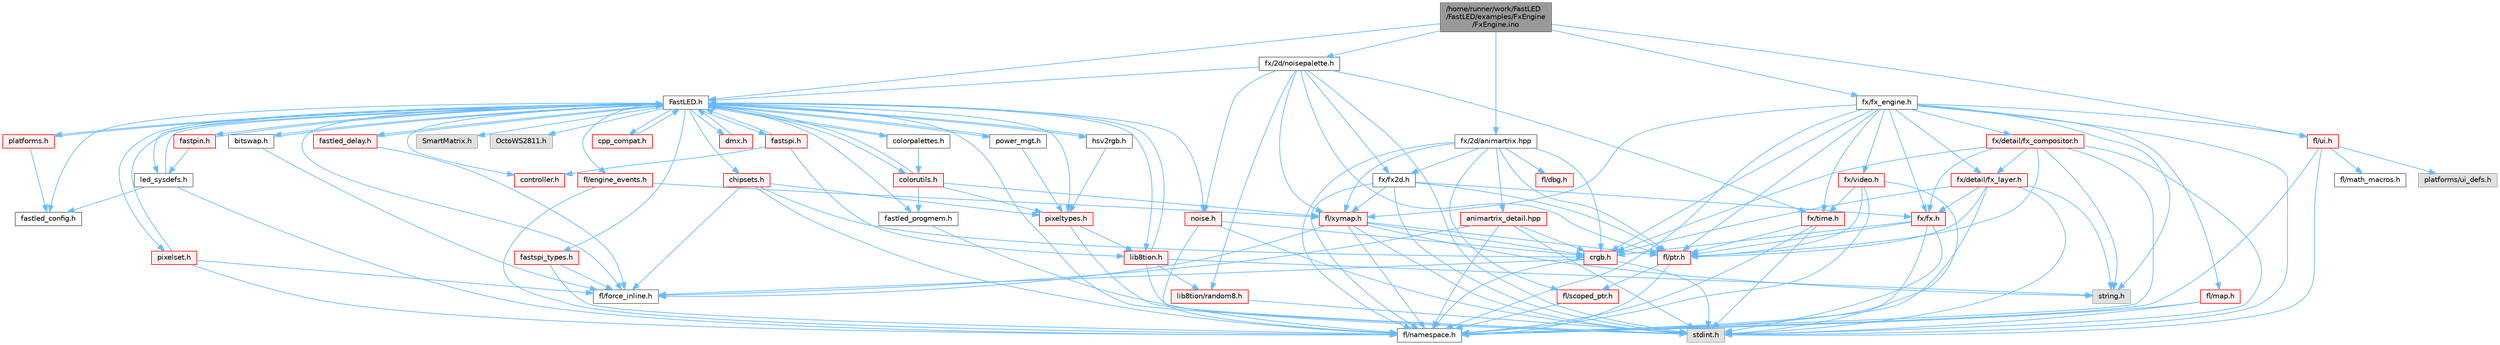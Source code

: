 digraph "/home/runner/work/FastLED/FastLED/examples/FxEngine/FxEngine.ino"
{
 // INTERACTIVE_SVG=YES
 // LATEX_PDF_SIZE
  bgcolor="transparent";
  edge [fontname=Helvetica,fontsize=10,labelfontname=Helvetica,labelfontsize=10];
  node [fontname=Helvetica,fontsize=10,shape=box,height=0.2,width=0.4];
  Node1 [id="Node000001",label="/home/runner/work/FastLED\l/FastLED/examples/FxEngine\l/FxEngine.ino",height=0.2,width=0.4,color="gray40", fillcolor="grey60", style="filled", fontcolor="black",tooltip="Demonstrates how to use the FxEngine to switch between different effects on a 2D LED matrix."];
  Node1 -> Node2 [id="edge1_Node000001_Node000002",color="steelblue1",style="solid",tooltip=" "];
  Node2 [id="Node000002",label="FastLED.h",height=0.2,width=0.4,color="grey40", fillcolor="white", style="filled",URL="$db/d97/_fast_l_e_d_8h.html",tooltip="central include file for FastLED, defines the CFastLED class/object"];
  Node2 -> Node3 [id="edge2_Node000002_Node000003",color="steelblue1",style="solid",tooltip=" "];
  Node3 [id="Node000003",label="stdint.h",height=0.2,width=0.4,color="grey60", fillcolor="#E0E0E0", style="filled",tooltip=" "];
  Node2 -> Node4 [id="edge3_Node000002_Node000004",color="steelblue1",style="solid",tooltip=" "];
  Node4 [id="Node000004",label="SmartMatrix.h",height=0.2,width=0.4,color="grey60", fillcolor="#E0E0E0", style="filled",tooltip=" "];
  Node2 -> Node5 [id="edge4_Node000002_Node000005",color="steelblue1",style="solid",tooltip=" "];
  Node5 [id="Node000005",label="OctoWS2811.h",height=0.2,width=0.4,color="grey60", fillcolor="#E0E0E0", style="filled",tooltip=" "];
  Node2 -> Node6 [id="edge5_Node000002_Node000006",color="steelblue1",style="solid",tooltip=" "];
  Node6 [id="Node000006",label="fl/force_inline.h",height=0.2,width=0.4,color="grey40", fillcolor="white", style="filled",URL="$d8/d2d/fl_2force__inline_8h.html",tooltip=" "];
  Node2 -> Node7 [id="edge6_Node000002_Node000007",color="steelblue1",style="solid",tooltip=" "];
  Node7 [id="Node000007",label="cpp_compat.h",height=0.2,width=0.4,color="red", fillcolor="#FFF0F0", style="filled",URL="$d9/d13/cpp__compat_8h.html",tooltip="Compatibility functions based on C++ version."];
  Node7 -> Node2 [id="edge7_Node000007_Node000002",color="steelblue1",style="solid",tooltip=" "];
  Node2 -> Node9 [id="edge8_Node000002_Node000009",color="steelblue1",style="solid",tooltip=" "];
  Node9 [id="Node000009",label="fastled_config.h",height=0.2,width=0.4,color="grey40", fillcolor="white", style="filled",URL="$d5/d11/fastled__config_8h.html",tooltip="Contains definitions that can be used to configure FastLED at compile time."];
  Node2 -> Node10 [id="edge9_Node000002_Node000010",color="steelblue1",style="solid",tooltip=" "];
  Node10 [id="Node000010",label="led_sysdefs.h",height=0.2,width=0.4,color="grey40", fillcolor="white", style="filled",URL="$d9/d3e/led__sysdefs_8h.html",tooltip="Determines which platform system definitions to include."];
  Node10 -> Node2 [id="edge10_Node000010_Node000002",color="steelblue1",style="solid",tooltip=" "];
  Node10 -> Node9 [id="edge11_Node000010_Node000009",color="steelblue1",style="solid",tooltip=" "];
  Node10 -> Node11 [id="edge12_Node000010_Node000011",color="steelblue1",style="solid",tooltip=" "];
  Node11 [id="Node000011",label="fl/namespace.h",height=0.2,width=0.4,color="grey40", fillcolor="white", style="filled",URL="$df/d2a/namespace_8h.html",tooltip="Implements the FastLED namespace macros."];
  Node2 -> Node12 [id="edge13_Node000002_Node000012",color="steelblue1",style="solid",tooltip=" "];
  Node12 [id="Node000012",label="fastled_delay.h",height=0.2,width=0.4,color="red", fillcolor="#FFF0F0", style="filled",URL="$d0/da8/fastled__delay_8h.html",tooltip="Utility functions and classes for managing delay cycles."];
  Node12 -> Node2 [id="edge14_Node000012_Node000002",color="steelblue1",style="solid",tooltip=" "];
  Node12 -> Node6 [id="edge15_Node000012_Node000006",color="steelblue1",style="solid",tooltip=" "];
  Node2 -> Node14 [id="edge16_Node000002_Node000014",color="steelblue1",style="solid",tooltip=" "];
  Node14 [id="Node000014",label="bitswap.h",height=0.2,width=0.4,color="grey40", fillcolor="white", style="filled",URL="$de/ded/bitswap_8h.html",tooltip="Functions for doing a rotation of bits/bytes used by parallel output."];
  Node14 -> Node2 [id="edge17_Node000014_Node000002",color="steelblue1",style="solid",tooltip=" "];
  Node14 -> Node6 [id="edge18_Node000014_Node000006",color="steelblue1",style="solid",tooltip=" "];
  Node2 -> Node15 [id="edge19_Node000002_Node000015",color="steelblue1",style="solid",tooltip=" "];
  Node15 [id="Node000015",label="controller.h",height=0.2,width=0.4,color="red", fillcolor="#FFF0F0", style="filled",URL="$d2/dd9/controller_8h.html",tooltip="deprecated: base definitions used by led controllers for writing out led data"];
  Node2 -> Node63 [id="edge20_Node000002_Node000063",color="steelblue1",style="solid",tooltip=" "];
  Node63 [id="Node000063",label="fastpin.h",height=0.2,width=0.4,color="red", fillcolor="#FFF0F0", style="filled",URL="$db/d65/fastpin_8h.html",tooltip="Class base definitions for defining fast pin access."];
  Node63 -> Node2 [id="edge21_Node000063_Node000002",color="steelblue1",style="solid",tooltip=" "];
  Node63 -> Node10 [id="edge22_Node000063_Node000010",color="steelblue1",style="solid",tooltip=" "];
  Node2 -> Node64 [id="edge23_Node000002_Node000064",color="steelblue1",style="solid",tooltip=" "];
  Node64 [id="Node000064",label="fastspi_types.h",height=0.2,width=0.4,color="red", fillcolor="#FFF0F0", style="filled",URL="$d2/ddb/fastspi__types_8h.html",tooltip="Data types and constants used by SPI interfaces."];
  Node64 -> Node6 [id="edge24_Node000064_Node000006",color="steelblue1",style="solid",tooltip=" "];
  Node64 -> Node11 [id="edge25_Node000064_Node000011",color="steelblue1",style="solid",tooltip=" "];
  Node2 -> Node65 [id="edge26_Node000002_Node000065",color="steelblue1",style="solid",tooltip=" "];
  Node65 [id="Node000065",label="dmx.h",height=0.2,width=0.4,color="red", fillcolor="#FFF0F0", style="filled",URL="$d3/de1/dmx_8h.html",tooltip="Defines the DMX512-based LED controllers."];
  Node65 -> Node2 [id="edge27_Node000065_Node000002",color="steelblue1",style="solid",tooltip=" "];
  Node2 -> Node68 [id="edge28_Node000002_Node000068",color="steelblue1",style="solid",tooltip=" "];
  Node68 [id="Node000068",label="platforms.h",height=0.2,width=0.4,color="red", fillcolor="#FFF0F0", style="filled",URL="$da/dc9/platforms_8h.html",tooltip="Determines which platforms headers to include."];
  Node68 -> Node2 [id="edge29_Node000068_Node000002",color="steelblue1",style="solid",tooltip=" "];
  Node68 -> Node9 [id="edge30_Node000068_Node000009",color="steelblue1",style="solid",tooltip=" "];
  Node2 -> Node70 [id="edge31_Node000002_Node000070",color="steelblue1",style="solid",tooltip=" "];
  Node70 [id="Node000070",label="fastled_progmem.h",height=0.2,width=0.4,color="grey40", fillcolor="white", style="filled",URL="$df/dab/fastled__progmem_8h.html",tooltip="Wrapper definitions to allow seamless use of PROGMEM in environments that have it."];
  Node70 -> Node11 [id="edge32_Node000070_Node000011",color="steelblue1",style="solid",tooltip=" "];
  Node2 -> Node19 [id="edge33_Node000002_Node000019",color="steelblue1",style="solid",tooltip=" "];
  Node19 [id="Node000019",label="lib8tion.h",height=0.2,width=0.4,color="red", fillcolor="#FFF0F0", style="filled",URL="$df/da5/lib8tion_8h.html",tooltip="Fast, efficient 8-bit math functions specifically designed for high-performance LED programming."];
  Node19 -> Node2 [id="edge34_Node000019_Node000002",color="steelblue1",style="solid",tooltip=" "];
  Node19 -> Node3 [id="edge35_Node000019_Node000003",color="steelblue1",style="solid",tooltip=" "];
  Node19 -> Node23 [id="edge36_Node000019_Node000023",color="steelblue1",style="solid",tooltip=" "];
  Node23 [id="Node000023",label="string.h",height=0.2,width=0.4,color="grey60", fillcolor="#E0E0E0", style="filled",tooltip=" "];
  Node19 -> Node31 [id="edge37_Node000019_Node000031",color="steelblue1",style="solid",tooltip=" "];
  Node31 [id="Node000031",label="lib8tion/random8.h",height=0.2,width=0.4,color="red", fillcolor="#FFF0F0", style="filled",URL="$d9/dfa/random8_8h.html",tooltip="Fast, efficient random number generators specifically designed for high-performance LED programming."];
  Node31 -> Node3 [id="edge38_Node000031_Node000003",color="steelblue1",style="solid",tooltip=" "];
  Node2 -> Node18 [id="edge39_Node000002_Node000018",color="steelblue1",style="solid",tooltip=" "];
  Node18 [id="Node000018",label="pixeltypes.h",height=0.2,width=0.4,color="red", fillcolor="#FFF0F0", style="filled",URL="$d2/dba/pixeltypes_8h.html",tooltip="Includes defintions for RGB and HSV pixels."];
  Node18 -> Node3 [id="edge40_Node000018_Node000003",color="steelblue1",style="solid",tooltip=" "];
  Node18 -> Node19 [id="edge41_Node000018_Node000019",color="steelblue1",style="solid",tooltip=" "];
  Node2 -> Node71 [id="edge42_Node000002_Node000071",color="steelblue1",style="solid",tooltip=" "];
  Node71 [id="Node000071",label="hsv2rgb.h",height=0.2,width=0.4,color="grey40", fillcolor="white", style="filled",URL="$de/d9a/hsv2rgb_8h.html",tooltip="Functions to convert from the HSV colorspace to the RGB colorspace."];
  Node71 -> Node2 [id="edge43_Node000071_Node000002",color="steelblue1",style="solid",tooltip=" "];
  Node71 -> Node18 [id="edge44_Node000071_Node000018",color="steelblue1",style="solid",tooltip=" "];
  Node2 -> Node72 [id="edge45_Node000002_Node000072",color="steelblue1",style="solid",tooltip=" "];
  Node72 [id="Node000072",label="colorutils.h",height=0.2,width=0.4,color="red", fillcolor="#FFF0F0", style="filled",URL="$d1/dfb/colorutils_8h.html",tooltip="Utility functions for color fill, palettes, blending, and more."];
  Node72 -> Node2 [id="edge46_Node000072_Node000002",color="steelblue1",style="solid",tooltip=" "];
  Node72 -> Node18 [id="edge47_Node000072_Node000018",color="steelblue1",style="solid",tooltip=" "];
  Node72 -> Node70 [id="edge48_Node000072_Node000070",color="steelblue1",style="solid",tooltip=" "];
  Node72 -> Node51 [id="edge49_Node000072_Node000051",color="steelblue1",style="solid",tooltip=" "];
  Node51 [id="Node000051",label="fl/xymap.h",height=0.2,width=0.4,color="red", fillcolor="#FFF0F0", style="filled",URL="$d6/dc9/fl_2xymap_8h.html",tooltip=" "];
  Node51 -> Node3 [id="edge50_Node000051_Node000003",color="steelblue1",style="solid",tooltip=" "];
  Node51 -> Node23 [id="edge51_Node000051_Node000023",color="steelblue1",style="solid",tooltip=" "];
  Node51 -> Node26 [id="edge52_Node000051_Node000026",color="steelblue1",style="solid",tooltip=" "];
  Node26 [id="Node000026",label="crgb.h",height=0.2,width=0.4,color="red", fillcolor="#FFF0F0", style="filled",URL="$db/dd1/crgb_8h.html",tooltip="Defines the red, green, and blue (RGB) pixel struct."];
  Node26 -> Node3 [id="edge53_Node000026_Node000003",color="steelblue1",style="solid",tooltip=" "];
  Node26 -> Node11 [id="edge54_Node000026_Node000011",color="steelblue1",style="solid",tooltip=" "];
  Node26 -> Node6 [id="edge55_Node000026_Node000006",color="steelblue1",style="solid",tooltip=" "];
  Node51 -> Node6 [id="edge56_Node000051_Node000006",color="steelblue1",style="solid",tooltip=" "];
  Node51 -> Node36 [id="edge57_Node000051_Node000036",color="steelblue1",style="solid",tooltip=" "];
  Node36 [id="Node000036",label="fl/ptr.h",height=0.2,width=0.4,color="red", fillcolor="#FFF0F0", style="filled",URL="$d7/df1/fl_2ptr_8h.html",tooltip=" "];
  Node36 -> Node11 [id="edge58_Node000036_Node000011",color="steelblue1",style="solid",tooltip=" "];
  Node36 -> Node37 [id="edge59_Node000036_Node000037",color="steelblue1",style="solid",tooltip=" "];
  Node37 [id="Node000037",label="fl/scoped_ptr.h",height=0.2,width=0.4,color="red", fillcolor="#FFF0F0", style="filled",URL="$df/d28/fl_2scoped__ptr_8h.html",tooltip=" "];
  Node37 -> Node11 [id="edge60_Node000037_Node000011",color="steelblue1",style="solid",tooltip=" "];
  Node51 -> Node11 [id="edge61_Node000051_Node000011",color="steelblue1",style="solid",tooltip=" "];
  Node2 -> Node74 [id="edge62_Node000002_Node000074",color="steelblue1",style="solid",tooltip=" "];
  Node74 [id="Node000074",label="pixelset.h",height=0.2,width=0.4,color="red", fillcolor="#FFF0F0", style="filled",URL="$d4/d46/pixelset_8h.html",tooltip="Declares classes for managing logical groups of LEDs."];
  Node74 -> Node2 [id="edge63_Node000074_Node000002",color="steelblue1",style="solid",tooltip=" "];
  Node74 -> Node6 [id="edge64_Node000074_Node000006",color="steelblue1",style="solid",tooltip=" "];
  Node74 -> Node11 [id="edge65_Node000074_Node000011",color="steelblue1",style="solid",tooltip=" "];
  Node2 -> Node76 [id="edge66_Node000002_Node000076",color="steelblue1",style="solid",tooltip=" "];
  Node76 [id="Node000076",label="colorpalettes.h",height=0.2,width=0.4,color="grey40", fillcolor="white", style="filled",URL="$dc/dcc/colorpalettes_8h.html",tooltip="Declarations for the predefined color palettes supplied by FastLED."];
  Node76 -> Node2 [id="edge67_Node000076_Node000002",color="steelblue1",style="solid",tooltip=" "];
  Node76 -> Node72 [id="edge68_Node000076_Node000072",color="steelblue1",style="solid",tooltip=" "];
  Node2 -> Node77 [id="edge69_Node000002_Node000077",color="steelblue1",style="solid",tooltip=" "];
  Node77 [id="Node000077",label="noise.h",height=0.2,width=0.4,color="red", fillcolor="#FFF0F0", style="filled",URL="$d1/d31/noise_8h.html",tooltip="Functions to generate and fill arrays with noise."];
  Node77 -> Node3 [id="edge70_Node000077_Node000003",color="steelblue1",style="solid",tooltip=" "];
  Node77 -> Node26 [id="edge71_Node000077_Node000026",color="steelblue1",style="solid",tooltip=" "];
  Node77 -> Node11 [id="edge72_Node000077_Node000011",color="steelblue1",style="solid",tooltip=" "];
  Node2 -> Node78 [id="edge73_Node000002_Node000078",color="steelblue1",style="solid",tooltip=" "];
  Node78 [id="Node000078",label="power_mgt.h",height=0.2,width=0.4,color="grey40", fillcolor="white", style="filled",URL="$dc/d5b/power__mgt_8h.html",tooltip="Functions to limit the power used by FastLED."];
  Node78 -> Node2 [id="edge74_Node000078_Node000002",color="steelblue1",style="solid",tooltip=" "];
  Node78 -> Node18 [id="edge75_Node000078_Node000018",color="steelblue1",style="solid",tooltip=" "];
  Node2 -> Node79 [id="edge76_Node000002_Node000079",color="steelblue1",style="solid",tooltip=" "];
  Node79 [id="Node000079",label="fastspi.h",height=0.2,width=0.4,color="red", fillcolor="#FFF0F0", style="filled",URL="$d6/ddc/fastspi_8h.html",tooltip="Serial peripheral interface (SPI) definitions per platform."];
  Node79 -> Node2 [id="edge77_Node000079_Node000002",color="steelblue1",style="solid",tooltip=" "];
  Node79 -> Node15 [id="edge78_Node000079_Node000015",color="steelblue1",style="solid",tooltip=" "];
  Node79 -> Node19 [id="edge79_Node000079_Node000019",color="steelblue1",style="solid",tooltip=" "];
  Node2 -> Node81 [id="edge80_Node000002_Node000081",color="steelblue1",style="solid",tooltip=" "];
  Node81 [id="Node000081",label="chipsets.h",height=0.2,width=0.4,color="red", fillcolor="#FFF0F0", style="filled",URL="$db/d66/chipsets_8h.html",tooltip="Contains the bulk of the definitions for the various LED chipsets supported."];
  Node81 -> Node18 [id="edge81_Node000081_Node000018",color="steelblue1",style="solid",tooltip=" "];
  Node81 -> Node6 [id="edge82_Node000081_Node000006",color="steelblue1",style="solid",tooltip=" "];
  Node81 -> Node26 [id="edge83_Node000081_Node000026",color="steelblue1",style="solid",tooltip=" "];
  Node81 -> Node11 [id="edge84_Node000081_Node000011",color="steelblue1",style="solid",tooltip=" "];
  Node2 -> Node49 [id="edge85_Node000002_Node000049",color="steelblue1",style="solid",tooltip=" "];
  Node49 [id="Node000049",label="fl/engine_events.h",height=0.2,width=0.4,color="red", fillcolor="#FFF0F0", style="filled",URL="$dc/dd9/fl_2engine__events_8h.html",tooltip=" "];
  Node49 -> Node51 [id="edge86_Node000049_Node000051",color="steelblue1",style="solid",tooltip=" "];
  Node49 -> Node11 [id="edge87_Node000049_Node000011",color="steelblue1",style="solid",tooltip=" "];
  Node1 -> Node82 [id="edge88_Node000001_Node000082",color="steelblue1",style="solid",tooltip=" "];
  Node82 [id="Node000082",label="fx/2d/noisepalette.h",height=0.2,width=0.4,color="grey40", fillcolor="white", style="filled",URL="$d6/dc7/noisepalette_8h.html",tooltip="Demonstrates how to mix noise generation with color palettes on a 2D LED matrix."];
  Node82 -> Node3 [id="edge89_Node000082_Node000003",color="steelblue1",style="solid",tooltip=" "];
  Node82 -> Node2 [id="edge90_Node000082_Node000002",color="steelblue1",style="solid",tooltip=" "];
  Node82 -> Node83 [id="edge91_Node000082_Node000083",color="steelblue1",style="solid",tooltip=" "];
  Node83 [id="Node000083",label="fx/fx2d.h",height=0.2,width=0.4,color="grey40", fillcolor="white", style="filled",URL="$d9/d43/fx2d_8h.html",tooltip=" "];
  Node83 -> Node3 [id="edge92_Node000083_Node000003",color="steelblue1",style="solid",tooltip=" "];
  Node83 -> Node51 [id="edge93_Node000083_Node000051",color="steelblue1",style="solid",tooltip=" "];
  Node83 -> Node11 [id="edge94_Node000083_Node000011",color="steelblue1",style="solid",tooltip=" "];
  Node83 -> Node84 [id="edge95_Node000083_Node000084",color="steelblue1",style="solid",tooltip=" "];
  Node84 [id="Node000084",label="fx/fx.h",height=0.2,width=0.4,color="red", fillcolor="#FFF0F0", style="filled",URL="$d2/d0c/fx_8h.html",tooltip=" "];
  Node84 -> Node3 [id="edge96_Node000084_Node000003",color="steelblue1",style="solid",tooltip=" "];
  Node84 -> Node26 [id="edge97_Node000084_Node000026",color="steelblue1",style="solid",tooltip=" "];
  Node84 -> Node11 [id="edge98_Node000084_Node000011",color="steelblue1",style="solid",tooltip=" "];
  Node84 -> Node36 [id="edge99_Node000084_Node000036",color="steelblue1",style="solid",tooltip=" "];
  Node83 -> Node36 [id="edge100_Node000083_Node000036",color="steelblue1",style="solid",tooltip=" "];
  Node82 -> Node31 [id="edge101_Node000082_Node000031",color="steelblue1",style="solid",tooltip=" "];
  Node82 -> Node77 [id="edge102_Node000082_Node000077",color="steelblue1",style="solid",tooltip=" "];
  Node82 -> Node36 [id="edge103_Node000082_Node000036",color="steelblue1",style="solid",tooltip=" "];
  Node82 -> Node51 [id="edge104_Node000082_Node000051",color="steelblue1",style="solid",tooltip=" "];
  Node82 -> Node87 [id="edge105_Node000082_Node000087",color="steelblue1",style="solid",tooltip=" "];
  Node87 [id="Node000087",label="fx/time.h",height=0.2,width=0.4,color="red", fillcolor="#FFF0F0", style="filled",URL="$de/df7/time_8h.html",tooltip=" "];
  Node87 -> Node3 [id="edge106_Node000087_Node000003",color="steelblue1",style="solid",tooltip=" "];
  Node87 -> Node36 [id="edge107_Node000087_Node000036",color="steelblue1",style="solid",tooltip=" "];
  Node87 -> Node11 [id="edge108_Node000087_Node000011",color="steelblue1",style="solid",tooltip=" "];
  Node1 -> Node89 [id="edge109_Node000001_Node000089",color="steelblue1",style="solid",tooltip=" "];
  Node89 [id="Node000089",label="fx/2d/animartrix.hpp",height=0.2,width=0.4,color="grey40", fillcolor="white", style="filled",URL="$d3/dc3/animartrix_8hpp.html",tooltip=" "];
  Node89 -> Node26 [id="edge110_Node000089_Node000026",color="steelblue1",style="solid",tooltip=" "];
  Node89 -> Node83 [id="edge111_Node000089_Node000083",color="steelblue1",style="solid",tooltip=" "];
  Node89 -> Node11 [id="edge112_Node000089_Node000011",color="steelblue1",style="solid",tooltip=" "];
  Node89 -> Node36 [id="edge113_Node000089_Node000036",color="steelblue1",style="solid",tooltip=" "];
  Node89 -> Node37 [id="edge114_Node000089_Node000037",color="steelblue1",style="solid",tooltip=" "];
  Node89 -> Node60 [id="edge115_Node000089_Node000060",color="steelblue1",style="solid",tooltip=" "];
  Node60 [id="Node000060",label="fl/dbg.h",height=0.2,width=0.4,color="red", fillcolor="#FFF0F0", style="filled",URL="$d6/d01/dbg_8h.html",tooltip=" "];
  Node89 -> Node51 [id="edge116_Node000089_Node000051",color="steelblue1",style="solid",tooltip=" "];
  Node89 -> Node90 [id="edge117_Node000089_Node000090",color="steelblue1",style="solid",tooltip=" "];
  Node90 [id="Node000090",label="animartrix_detail.hpp",height=0.2,width=0.4,color="red", fillcolor="#FFF0F0", style="filled",URL="$d3/d3b/animartrix__detail_8hpp.html",tooltip=" "];
  Node90 -> Node3 [id="edge118_Node000090_Node000003",color="steelblue1",style="solid",tooltip=" "];
  Node90 -> Node6 [id="edge119_Node000090_Node000006",color="steelblue1",style="solid",tooltip=" "];
  Node90 -> Node26 [id="edge120_Node000090_Node000026",color="steelblue1",style="solid",tooltip=" "];
  Node90 -> Node11 [id="edge121_Node000090_Node000011",color="steelblue1",style="solid",tooltip=" "];
  Node1 -> Node92 [id="edge122_Node000001_Node000092",color="steelblue1",style="solid",tooltip=" "];
  Node92 [id="Node000092",label="fx/fx_engine.h",height=0.2,width=0.4,color="grey40", fillcolor="white", style="filled",URL="$d9/d3c/fx__engine_8h.html",tooltip=" "];
  Node92 -> Node3 [id="edge123_Node000092_Node000003",color="steelblue1",style="solid",tooltip=" "];
  Node92 -> Node23 [id="edge124_Node000092_Node000023",color="steelblue1",style="solid",tooltip=" "];
  Node92 -> Node26 [id="edge125_Node000092_Node000026",color="steelblue1",style="solid",tooltip=" "];
  Node92 -> Node56 [id="edge126_Node000092_Node000056",color="steelblue1",style="solid",tooltip=" "];
  Node56 [id="Node000056",label="fl/map.h",height=0.2,width=0.4,color="red", fillcolor="#FFF0F0", style="filled",URL="$dc/db7/map_8h.html",tooltip=" "];
  Node56 -> Node3 [id="edge127_Node000056_Node000003",color="steelblue1",style="solid",tooltip=" "];
  Node56 -> Node11 [id="edge128_Node000056_Node000011",color="steelblue1",style="solid",tooltip=" "];
  Node92 -> Node84 [id="edge129_Node000092_Node000084",color="steelblue1",style="solid",tooltip=" "];
  Node92 -> Node93 [id="edge130_Node000092_Node000093",color="steelblue1",style="solid",tooltip=" "];
  Node93 [id="Node000093",label="fx/detail/fx_compositor.h",height=0.2,width=0.4,color="red", fillcolor="#FFF0F0", style="filled",URL="$d5/d6b/fx__compositor_8h.html",tooltip=" "];
  Node93 -> Node3 [id="edge131_Node000093_Node000003",color="steelblue1",style="solid",tooltip=" "];
  Node93 -> Node23 [id="edge132_Node000093_Node000023",color="steelblue1",style="solid",tooltip=" "];
  Node93 -> Node26 [id="edge133_Node000093_Node000026",color="steelblue1",style="solid",tooltip=" "];
  Node93 -> Node84 [id="edge134_Node000093_Node000084",color="steelblue1",style="solid",tooltip=" "];
  Node93 -> Node94 [id="edge135_Node000093_Node000094",color="steelblue1",style="solid",tooltip=" "];
  Node94 [id="Node000094",label="fx/detail/fx_layer.h",height=0.2,width=0.4,color="red", fillcolor="#FFF0F0", style="filled",URL="$d7/d2f/fx__layer_8h.html",tooltip=" "];
  Node94 -> Node3 [id="edge136_Node000094_Node000003",color="steelblue1",style="solid",tooltip=" "];
  Node94 -> Node23 [id="edge137_Node000094_Node000023",color="steelblue1",style="solid",tooltip=" "];
  Node94 -> Node26 [id="edge138_Node000094_Node000026",color="steelblue1",style="solid",tooltip=" "];
  Node94 -> Node84 [id="edge139_Node000094_Node000084",color="steelblue1",style="solid",tooltip=" "];
  Node94 -> Node11 [id="edge140_Node000094_Node000011",color="steelblue1",style="solid",tooltip=" "];
  Node94 -> Node36 [id="edge141_Node000094_Node000036",color="steelblue1",style="solid",tooltip=" "];
  Node93 -> Node11 [id="edge142_Node000093_Node000011",color="steelblue1",style="solid",tooltip=" "];
  Node93 -> Node36 [id="edge143_Node000093_Node000036",color="steelblue1",style="solid",tooltip=" "];
  Node92 -> Node94 [id="edge144_Node000092_Node000094",color="steelblue1",style="solid",tooltip=" "];
  Node92 -> Node11 [id="edge145_Node000092_Node000011",color="steelblue1",style="solid",tooltip=" "];
  Node92 -> Node36 [id="edge146_Node000092_Node000036",color="steelblue1",style="solid",tooltip=" "];
  Node92 -> Node96 [id="edge147_Node000092_Node000096",color="steelblue1",style="solid",tooltip=" "];
  Node96 [id="Node000096",label="fl/ui.h",height=0.2,width=0.4,color="red", fillcolor="#FFF0F0", style="filled",URL="$d9/d3b/ui_8h.html",tooltip=" "];
  Node96 -> Node3 [id="edge148_Node000096_Node000003",color="steelblue1",style="solid",tooltip=" "];
  Node96 -> Node97 [id="edge149_Node000096_Node000097",color="steelblue1",style="solid",tooltip=" "];
  Node97 [id="Node000097",label="platforms/ui_defs.h",height=0.2,width=0.4,color="grey60", fillcolor="#E0E0E0", style="filled",tooltip=" "];
  Node96 -> Node11 [id="edge150_Node000096_Node000011",color="steelblue1",style="solid",tooltip=" "];
  Node96 -> Node41 [id="edge151_Node000096_Node000041",color="steelblue1",style="solid",tooltip=" "];
  Node41 [id="Node000041",label="fl/math_macros.h",height=0.2,width=0.4,color="grey40", fillcolor="white", style="filled",URL="$d0/d19/fl_2math__macros_8h.html",tooltip=" "];
  Node92 -> Node87 [id="edge152_Node000092_Node000087",color="steelblue1",style="solid",tooltip=" "];
  Node92 -> Node98 [id="edge153_Node000092_Node000098",color="steelblue1",style="solid",tooltip=" "];
  Node98 [id="Node000098",label="fx/video.h",height=0.2,width=0.4,color="red", fillcolor="#FFF0F0", style="filled",URL="$dd/d78/video_8h.html",tooltip=" "];
  Node98 -> Node3 [id="edge154_Node000098_Node000003",color="steelblue1",style="solid",tooltip=" "];
  Node98 -> Node11 [id="edge155_Node000098_Node000011",color="steelblue1",style="solid",tooltip=" "];
  Node98 -> Node36 [id="edge156_Node000098_Node000036",color="steelblue1",style="solid",tooltip=" "];
  Node98 -> Node87 [id="edge157_Node000098_Node000087",color="steelblue1",style="solid",tooltip=" "];
  Node92 -> Node51 [id="edge158_Node000092_Node000051",color="steelblue1",style="solid",tooltip=" "];
  Node1 -> Node96 [id="edge159_Node000001_Node000096",color="steelblue1",style="solid",tooltip=" "];
}

